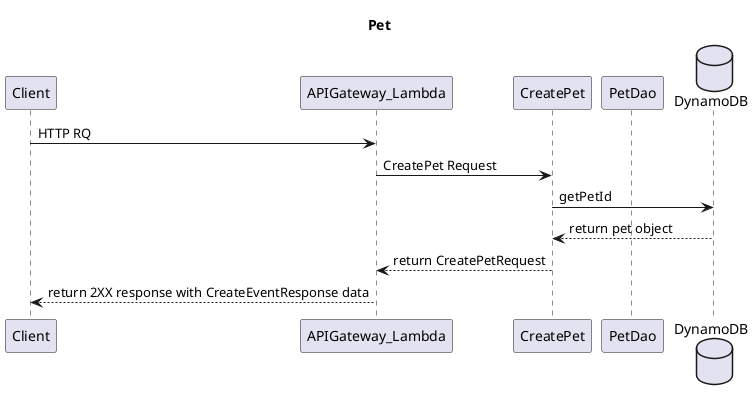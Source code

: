 @startuml
title Pet
participant Client
participant APIGateway_Lambda
participant CreatePet
participant PetDao
database DynamoDB

Client -> APIGateway_Lambda : HTTP RQ
APIGateway_Lambda -> CreatePet : CreatePet Request

CreatePet-> DynamoDB : getPetId
DynamoDB --> CreatePet : return pet object
CreatePet --> APIGateway_Lambda : return CreatePetRequest
APIGateway_Lambda --> Client : return 2XX response with CreateEventResponse data

@enduml
